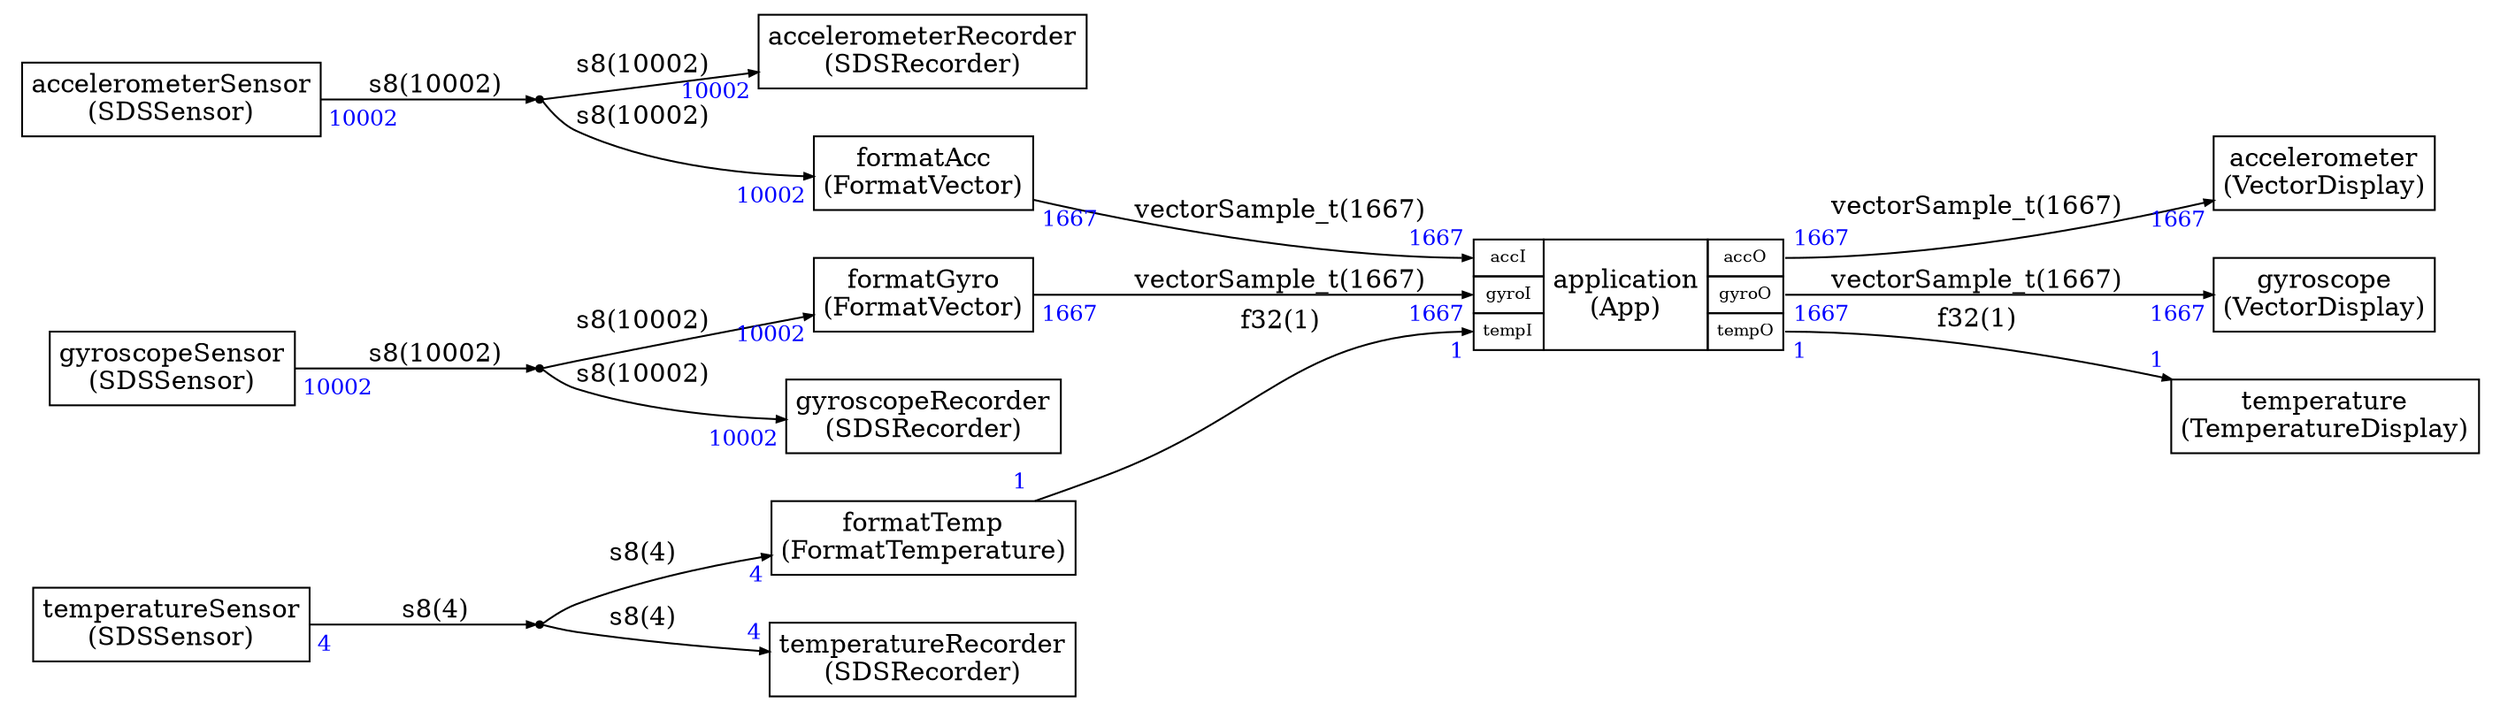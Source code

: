 



digraph structs {
    node [shape=plaintext]
    rankdir=LR
    edge [arrowsize=0.5]
    fontname="times"


accelerometer [label=<
<TABLE BORDER="0" CELLBORDER="1" CELLSPACING="0" CELLPADDING="4">
  <TR>
    <TD ALIGN="CENTER" PORT="i">accelerometer<BR/>(VectorDisplay)</TD>
  </TR>
</TABLE>>];

accelerometerRecorder [label=<
<TABLE BORDER="0" CELLBORDER="1" CELLSPACING="0" CELLPADDING="4">
  <TR>
    <TD ALIGN="CENTER" PORT="i">accelerometerRecorder<BR/>(SDSRecorder)</TD>
  </TR>
</TABLE>>];

accelerometerSensor [label=<
<TABLE BORDER="0" CELLBORDER="1" CELLSPACING="0" CELLPADDING="4">
  <TR>
    <TD ALIGN="CENTER" PORT="i">accelerometerSensor<BR/>(SDSSensor)</TD>
  </TR>
</TABLE>>];


application [label=<
<TABLE BORDER="0" CELLBORDER="1" CELLSPACING="0" CELLPADDING="4">
  <TR>
    <TD PORT="accI"><FONT POINT-SIZE="9.0">accI</FONT></TD>
    <TD ALIGN="CENTER" ROWSPAN="3">application<BR/>(App)</TD>
    <TD PORT="accO"><FONT POINT-SIZE="9.0">accO</FONT></TD>
  </TR>
<TR>
<TD PORT="gyroI"><FONT POINT-SIZE="9.0">gyroI</FONT></TD>

<TD PORT="gyroO"><FONT POINT-SIZE="9.0">gyroO</FONT></TD>
</TR><TR>
<TD PORT="tempI"><FONT POINT-SIZE="9.0">tempI</FONT></TD>

<TD PORT="tempO"><FONT POINT-SIZE="9.0">tempO</FONT></TD>
</TR>

</TABLE>>];

dup0 [shape=point,label=dup0]

dup1 [shape=point,label=dup1]

dup2 [shape=point,label=dup2]

formatAcc [label=<
<TABLE BORDER="0" CELLBORDER="1" CELLSPACING="0" CELLPADDING="4">
  <TR>
    <TD ALIGN="CENTER" PORT="i">formatAcc<BR/>(FormatVector)</TD>
  </TR>
</TABLE>>];

formatGyro [label=<
<TABLE BORDER="0" CELLBORDER="1" CELLSPACING="0" CELLPADDING="4">
  <TR>
    <TD ALIGN="CENTER" PORT="i">formatGyro<BR/>(FormatVector)</TD>
  </TR>
</TABLE>>];

formatTemp [label=<
<TABLE BORDER="0" CELLBORDER="1" CELLSPACING="0" CELLPADDING="4">
  <TR>
    <TD ALIGN="CENTER" PORT="i">formatTemp<BR/>(FormatTemperature)</TD>
  </TR>
</TABLE>>];

gyroscope [label=<
<TABLE BORDER="0" CELLBORDER="1" CELLSPACING="0" CELLPADDING="4">
  <TR>
    <TD ALIGN="CENTER" PORT="i">gyroscope<BR/>(VectorDisplay)</TD>
  </TR>
</TABLE>>];

gyroscopeRecorder [label=<
<TABLE BORDER="0" CELLBORDER="1" CELLSPACING="0" CELLPADDING="4">
  <TR>
    <TD ALIGN="CENTER" PORT="i">gyroscopeRecorder<BR/>(SDSRecorder)</TD>
  </TR>
</TABLE>>];

gyroscopeSensor [label=<
<TABLE BORDER="0" CELLBORDER="1" CELLSPACING="0" CELLPADDING="4">
  <TR>
    <TD ALIGN="CENTER" PORT="i">gyroscopeSensor<BR/>(SDSSensor)</TD>
  </TR>
</TABLE>>];

temperature [label=<
<TABLE BORDER="0" CELLBORDER="1" CELLSPACING="0" CELLPADDING="4">
  <TR>
    <TD ALIGN="CENTER" PORT="i">temperature<BR/>(TemperatureDisplay)</TD>
  </TR>
</TABLE>>];

temperatureRecorder [label=<
<TABLE BORDER="0" CELLBORDER="1" CELLSPACING="0" CELLPADDING="4">
  <TR>
    <TD ALIGN="CENTER" PORT="i">temperatureRecorder<BR/>(SDSRecorder)</TD>
  </TR>
</TABLE>>];

temperatureSensor [label=<
<TABLE BORDER="0" CELLBORDER="1" CELLSPACING="0" CELLPADDING="4">
  <TR>
    <TD ALIGN="CENTER" PORT="i">temperatureSensor<BR/>(SDSSensor)</TD>
  </TR>
</TABLE>>];



formatAcc:i -> application:accI [label="vectorSample_t(1667)"
,headlabel=<<TABLE BORDER="0" CELLPADDING="2"><TR><TD><FONT COLOR="blue" POINT-SIZE="12.0" >1667</FONT>
</TD></TR></TABLE>>
,taillabel=<<TABLE BORDER="0" CELLPADDING="2"><TR><TD><FONT COLOR="blue" POINT-SIZE="12.0" >1667</FONT>
</TD></TR></TABLE>>]

formatGyro:i -> application:gyroI [label="vectorSample_t(1667)"
,headlabel=<<TABLE BORDER="0" CELLPADDING="2"><TR><TD><FONT COLOR="blue" POINT-SIZE="12.0" >1667</FONT>
</TD></TR></TABLE>>
,taillabel=<<TABLE BORDER="0" CELLPADDING="2"><TR><TD><FONT COLOR="blue" POINT-SIZE="12.0" >1667</FONT>
</TD></TR></TABLE>>]

formatTemp:i -> application:tempI [label="f32(1)"
,headlabel=<<TABLE BORDER="0" CELLPADDING="2"><TR><TD><FONT COLOR="blue" POINT-SIZE="12.0" >1</FONT>
</TD></TR></TABLE>>
,taillabel=<<TABLE BORDER="0" CELLPADDING="2"><TR><TD><FONT COLOR="blue" POINT-SIZE="12.0" >1</FONT>
</TD></TR></TABLE>>]

application:accO -> accelerometer:i [label="vectorSample_t(1667)"
,headlabel=<<TABLE BORDER="0" CELLPADDING="2"><TR><TD><FONT COLOR="blue" POINT-SIZE="12.0" >1667</FONT>
</TD></TR></TABLE>>
,taillabel=<<TABLE BORDER="0" CELLPADDING="2"><TR><TD><FONT COLOR="blue" POINT-SIZE="12.0" >1667</FONT>
</TD></TR></TABLE>>]

application:gyroO -> gyroscope:i [label="vectorSample_t(1667)"
,headlabel=<<TABLE BORDER="0" CELLPADDING="2"><TR><TD><FONT COLOR="blue" POINT-SIZE="12.0" >1667</FONT>
</TD></TR></TABLE>>
,taillabel=<<TABLE BORDER="0" CELLPADDING="2"><TR><TD><FONT COLOR="blue" POINT-SIZE="12.0" >1667</FONT>
</TD></TR></TABLE>>]

application:tempO -> temperature:i [label="f32(1)"
,headlabel=<<TABLE BORDER="0" CELLPADDING="2"><TR><TD><FONT COLOR="blue" POINT-SIZE="12.0" >1</FONT>
</TD></TR></TABLE>>
,taillabel=<<TABLE BORDER="0" CELLPADDING="2"><TR><TD><FONT COLOR="blue" POINT-SIZE="12.0" >1</FONT>
</TD></TR></TABLE>>]

accelerometerSensor:i ->  
dup0 [label="s8(10002)"

,taillabel=<<TABLE BORDER="0" CELLPADDING="2"><TR><TD><FONT COLOR="blue" POINT-SIZE="12.0" >10002</FONT>
</TD></TR></TABLE>>]

 
dup0 -> formatAcc:i [label="s8(10002)"
,headlabel=<<TABLE BORDER="0" CELLPADDING="2"><TR><TD><FONT COLOR="blue" POINT-SIZE="12.0" >10002</FONT>
</TD></TR></TABLE>>
]

 
dup0 -> accelerometerRecorder:i [label="s8(10002)"
,headlabel=<<TABLE BORDER="0" CELLPADDING="2"><TR><TD><FONT COLOR="blue" POINT-SIZE="12.0" >10002</FONT>
</TD></TR></TABLE>>
]

gyroscopeSensor:i ->  
dup1 [label="s8(10002)"

,taillabel=<<TABLE BORDER="0" CELLPADDING="2"><TR><TD><FONT COLOR="blue" POINT-SIZE="12.0" >10002</FONT>
</TD></TR></TABLE>>]

 
dup1 -> formatGyro:i [label="s8(10002)"
,headlabel=<<TABLE BORDER="0" CELLPADDING="2"><TR><TD><FONT COLOR="blue" POINT-SIZE="12.0" >10002</FONT>
</TD></TR></TABLE>>
]

 
dup1 -> gyroscopeRecorder:i [label="s8(10002)"
,headlabel=<<TABLE BORDER="0" CELLPADDING="2"><TR><TD><FONT COLOR="blue" POINT-SIZE="12.0" >10002</FONT>
</TD></TR></TABLE>>
]

temperatureSensor:i ->  
dup2 [label="s8(4)"

,taillabel=<<TABLE BORDER="0" CELLPADDING="2"><TR><TD><FONT COLOR="blue" POINT-SIZE="12.0" >4</FONT>
</TD></TR></TABLE>>]

 
dup2 -> formatTemp:i [label="s8(4)"
,headlabel=<<TABLE BORDER="0" CELLPADDING="2"><TR><TD><FONT COLOR="blue" POINT-SIZE="12.0" >4</FONT>
</TD></TR></TABLE>>
]

 
dup2 -> temperatureRecorder:i [label="s8(4)"
,headlabel=<<TABLE BORDER="0" CELLPADDING="2"><TR><TD><FONT COLOR="blue" POINT-SIZE="12.0" >4</FONT>
</TD></TR></TABLE>>
]


}
